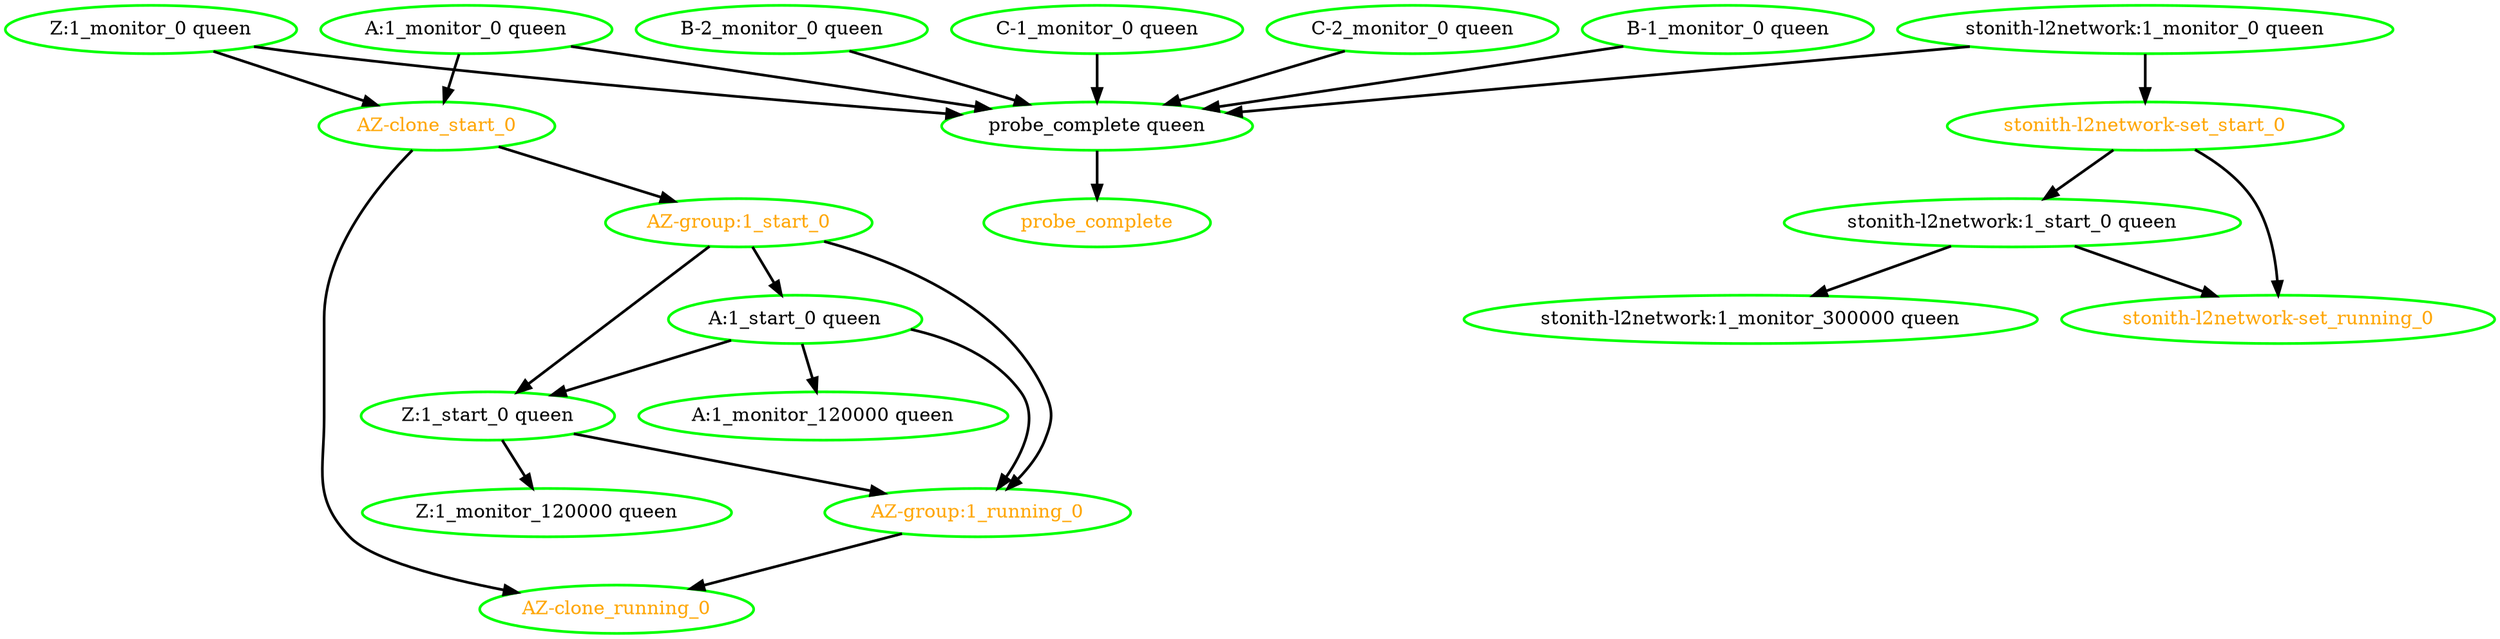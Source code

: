 digraph "g" {
"A:1_monitor_0 queen" -> "AZ-clone_start_0" [ style = bold]
"A:1_monitor_0 queen" -> "probe_complete queen" [ style = bold]
"A:1_monitor_0 queen" [ style=bold color="green" fontcolor="black" ]
"A:1_monitor_120000 queen" [ style=bold color="green" fontcolor="black" ]
"A:1_start_0 queen" -> "A:1_monitor_120000 queen" [ style = bold]
"A:1_start_0 queen" -> "AZ-group:1_running_0" [ style = bold]
"A:1_start_0 queen" -> "Z:1_start_0 queen" [ style = bold]
"A:1_start_0 queen" [ style=bold color="green" fontcolor="black" ]
"AZ-clone_running_0" [ style=bold color="green" fontcolor="orange" ]
"AZ-clone_start_0" -> "AZ-clone_running_0" [ style = bold]
"AZ-clone_start_0" -> "AZ-group:1_start_0" [ style = bold]
"AZ-clone_start_0" [ style=bold color="green" fontcolor="orange" ]
"AZ-group:1_running_0" -> "AZ-clone_running_0" [ style = bold]
"AZ-group:1_running_0" [ style=bold color="green" fontcolor="orange" ]
"AZ-group:1_start_0" -> "A:1_start_0 queen" [ style = bold]
"AZ-group:1_start_0" -> "AZ-group:1_running_0" [ style = bold]
"AZ-group:1_start_0" -> "Z:1_start_0 queen" [ style = bold]
"AZ-group:1_start_0" [ style=bold color="green" fontcolor="orange" ]
"B-1_monitor_0 queen" -> "probe_complete queen" [ style = bold]
"B-1_monitor_0 queen" [ style=bold color="green" fontcolor="black" ]
"B-2_monitor_0 queen" -> "probe_complete queen" [ style = bold]
"B-2_monitor_0 queen" [ style=bold color="green" fontcolor="black" ]
"C-1_monitor_0 queen" -> "probe_complete queen" [ style = bold]
"C-1_monitor_0 queen" [ style=bold color="green" fontcolor="black" ]
"C-2_monitor_0 queen" -> "probe_complete queen" [ style = bold]
"C-2_monitor_0 queen" [ style=bold color="green" fontcolor="black" ]
"Z:1_monitor_0 queen" -> "AZ-clone_start_0" [ style = bold]
"Z:1_monitor_0 queen" -> "probe_complete queen" [ style = bold]
"Z:1_monitor_0 queen" [ style=bold color="green" fontcolor="black" ]
"Z:1_monitor_120000 queen" [ style=bold color="green" fontcolor="black" ]
"Z:1_start_0 queen" -> "AZ-group:1_running_0" [ style = bold]
"Z:1_start_0 queen" -> "Z:1_monitor_120000 queen" [ style = bold]
"Z:1_start_0 queen" [ style=bold color="green" fontcolor="black" ]
"probe_complete queen" -> "probe_complete" [ style = bold]
"probe_complete queen" [ style=bold color="green" fontcolor="black" ]
"probe_complete" [ style=bold color="green" fontcolor="orange" ]
"stonith-l2network-set_running_0" [ style=bold color="green" fontcolor="orange" ]
"stonith-l2network-set_start_0" -> "stonith-l2network-set_running_0" [ style = bold]
"stonith-l2network-set_start_0" -> "stonith-l2network:1_start_0 queen" [ style = bold]
"stonith-l2network-set_start_0" [ style=bold color="green" fontcolor="orange" ]
"stonith-l2network:1_monitor_0 queen" -> "probe_complete queen" [ style = bold]
"stonith-l2network:1_monitor_0 queen" -> "stonith-l2network-set_start_0" [ style = bold]
"stonith-l2network:1_monitor_0 queen" [ style=bold color="green" fontcolor="black" ]
"stonith-l2network:1_monitor_300000 queen" [ style=bold color="green" fontcolor="black" ]
"stonith-l2network:1_start_0 queen" -> "stonith-l2network-set_running_0" [ style = bold]
"stonith-l2network:1_start_0 queen" -> "stonith-l2network:1_monitor_300000 queen" [ style = bold]
"stonith-l2network:1_start_0 queen" [ style=bold color="green" fontcolor="black" ]
}

